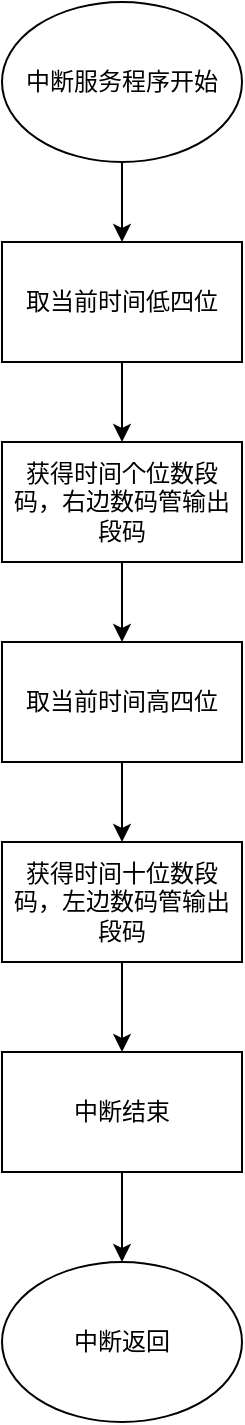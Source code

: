 <mxfile version="19.0.2" type="github">
  <diagram id="HcsfFl9g7V0FRWXSdSq_" name="Page-1">
    <mxGraphModel dx="1550" dy="867" grid="1" gridSize="10" guides="1" tooltips="1" connect="1" arrows="1" fold="1" page="1" pageScale="1" pageWidth="827" pageHeight="1169" math="0" shadow="0">
      <root>
        <mxCell id="0" />
        <mxCell id="1" parent="0" />
        <mxCell id="4ByV9pCJio81mr7QgiK5-8" value="" style="edgeStyle=orthogonalEdgeStyle;rounded=0;orthogonalLoop=1;jettySize=auto;html=1;" edge="1" parent="1" source="4ByV9pCJio81mr7QgiK5-1" target="4ByV9pCJio81mr7QgiK5-2">
          <mxGeometry relative="1" as="geometry" />
        </mxCell>
        <mxCell id="4ByV9pCJio81mr7QgiK5-1" value="中断服务程序开始" style="ellipse;whiteSpace=wrap;html=1;" vertex="1" parent="1">
          <mxGeometry x="354" y="30" width="120" height="80" as="geometry" />
        </mxCell>
        <mxCell id="4ByV9pCJio81mr7QgiK5-9" value="" style="edgeStyle=orthogonalEdgeStyle;rounded=0;orthogonalLoop=1;jettySize=auto;html=1;" edge="1" parent="1" source="4ByV9pCJio81mr7QgiK5-2" target="4ByV9pCJio81mr7QgiK5-3">
          <mxGeometry relative="1" as="geometry" />
        </mxCell>
        <mxCell id="4ByV9pCJio81mr7QgiK5-2" value="取当前时间低四位" style="rounded=0;whiteSpace=wrap;html=1;" vertex="1" parent="1">
          <mxGeometry x="354" y="150" width="120" height="60" as="geometry" />
        </mxCell>
        <mxCell id="4ByV9pCJio81mr7QgiK5-10" value="" style="edgeStyle=orthogonalEdgeStyle;rounded=0;orthogonalLoop=1;jettySize=auto;html=1;" edge="1" parent="1" source="4ByV9pCJio81mr7QgiK5-3" target="4ByV9pCJio81mr7QgiK5-4">
          <mxGeometry relative="1" as="geometry" />
        </mxCell>
        <mxCell id="4ByV9pCJio81mr7QgiK5-3" value="获得时间个位数段码，右边数码管输出段码" style="rounded=0;whiteSpace=wrap;html=1;" vertex="1" parent="1">
          <mxGeometry x="354" y="250" width="120" height="60" as="geometry" />
        </mxCell>
        <mxCell id="4ByV9pCJio81mr7QgiK5-11" value="" style="edgeStyle=orthogonalEdgeStyle;rounded=0;orthogonalLoop=1;jettySize=auto;html=1;" edge="1" parent="1" source="4ByV9pCJio81mr7QgiK5-4" target="4ByV9pCJio81mr7QgiK5-5">
          <mxGeometry relative="1" as="geometry" />
        </mxCell>
        <mxCell id="4ByV9pCJio81mr7QgiK5-4" value="取当前时间高四位" style="rounded=0;whiteSpace=wrap;html=1;" vertex="1" parent="1">
          <mxGeometry x="354" y="350" width="120" height="60" as="geometry" />
        </mxCell>
        <mxCell id="4ByV9pCJio81mr7QgiK5-12" value="" style="edgeStyle=orthogonalEdgeStyle;rounded=0;orthogonalLoop=1;jettySize=auto;html=1;" edge="1" parent="1" source="4ByV9pCJio81mr7QgiK5-5" target="4ByV9pCJio81mr7QgiK5-6">
          <mxGeometry relative="1" as="geometry" />
        </mxCell>
        <mxCell id="4ByV9pCJio81mr7QgiK5-5" value="&lt;span style=&quot;&quot;&gt;获得时间十位数段码，左边数码管输出段码&lt;/span&gt;" style="rounded=0;whiteSpace=wrap;html=1;" vertex="1" parent="1">
          <mxGeometry x="354" y="450" width="120" height="60" as="geometry" />
        </mxCell>
        <mxCell id="4ByV9pCJio81mr7QgiK5-13" value="" style="edgeStyle=orthogonalEdgeStyle;rounded=0;orthogonalLoop=1;jettySize=auto;html=1;" edge="1" parent="1" source="4ByV9pCJio81mr7QgiK5-6" target="4ByV9pCJio81mr7QgiK5-7">
          <mxGeometry relative="1" as="geometry" />
        </mxCell>
        <mxCell id="4ByV9pCJio81mr7QgiK5-6" value="中断结束" style="rounded=0;whiteSpace=wrap;html=1;" vertex="1" parent="1">
          <mxGeometry x="354" y="555" width="120" height="60" as="geometry" />
        </mxCell>
        <mxCell id="4ByV9pCJio81mr7QgiK5-7" value="中断返回" style="ellipse;whiteSpace=wrap;html=1;" vertex="1" parent="1">
          <mxGeometry x="354" y="660" width="120" height="80" as="geometry" />
        </mxCell>
      </root>
    </mxGraphModel>
  </diagram>
</mxfile>

